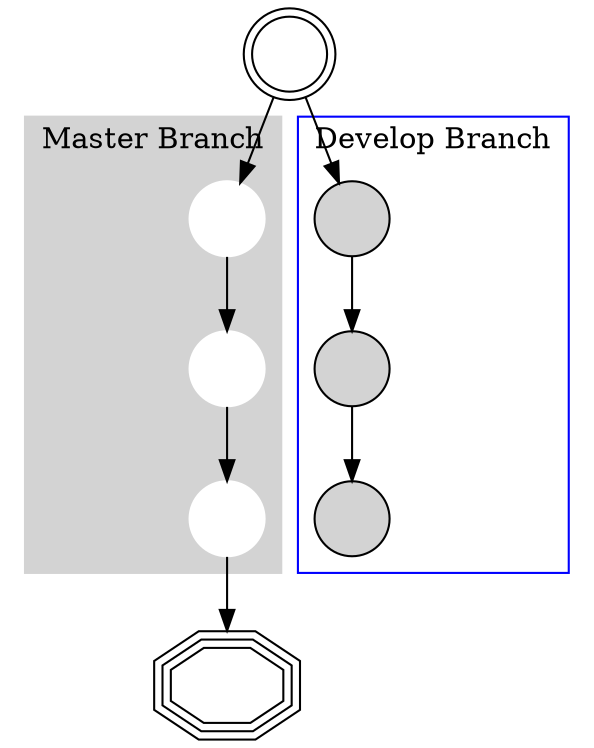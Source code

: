digraph G {
  start [image="/home/bhemanth/Projects/Images/github.png", label=""];
  end [image="/home/bhemanth/Projects/Images/aws-logos.png", label=""];
	subgraph cluster_0 {
		style=filled;
		color=lightgrey;
		node [style=filled,color=white];
    a0 [shape=circle, image="/home/bhemanth/Projects/Images/jenkinss.png", label=""];
    a1 [shape=circle, image="/home/bhemanth/Projects/Images/dockers.png", label=""];
    a2 [shape=circle, image="/home/bhemanth/Projects/Images/selenium-logos.png", label=""];
		a0 -> a1 -> a2;
		label = "Master Branch";
	}

	subgraph cluster_1 {
		node [style=filled];
    b0 [shape=circle, image="/home/bhemanth/Projects/Images/jenkinss.png", label=""];
    b1 [shape=circle, image="/home/bhemanth/Projects/Images/dockers.png", label=""];
    b2 [shape=circle, image="/home/bhemanth/Projects/Images/selenium-logos.png", label=""];
		b0 -> b1 -> b2;
		label = "Develop Branch";
		color=blue
	}
	start -> a0;
	start -> b0;
	a2 -> end;

	start [shape=doublecircle];
	end [shape=tripleoctagon];
}
